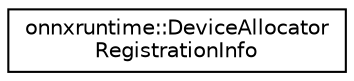 digraph "Graphical Class Hierarchy"
{
  edge [fontname="Helvetica",fontsize="10",labelfontname="Helvetica",labelfontsize="10"];
  node [fontname="Helvetica",fontsize="10",shape=record];
  rankdir="LR";
  Node0 [label="onnxruntime::DeviceAllocator\lRegistrationInfo",height=0.2,width=0.4,color="black", fillcolor="white", style="filled",URL="$structonnxruntime_1_1DeviceAllocatorRegistrationInfo.html"];
}
